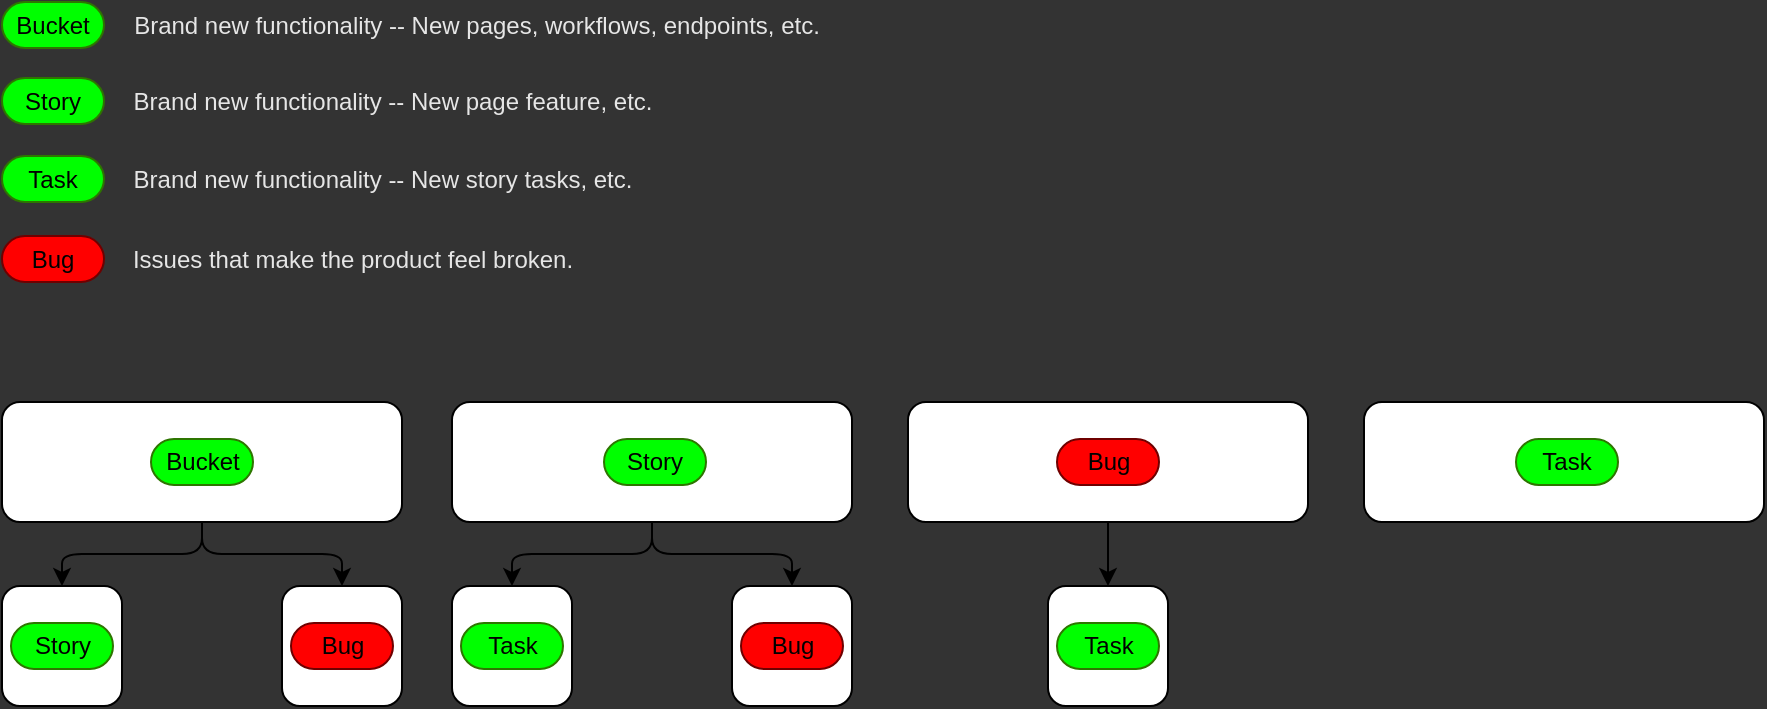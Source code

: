 <mxfile>
    <diagram id="Dkt1tuU8weAfVZM58987" name="Page-1">
        <mxGraphModel dx="916" dy="760" grid="0" gridSize="10" guides="1" tooltips="1" connect="1" arrows="1" fold="1" page="1" pageScale="1" pageWidth="1100" pageHeight="850" background="#333333" math="0" shadow="0">
            <root>
                <mxCell id="0"/>
                <mxCell id="1" parent="0"/>
                <mxCell id="12" style="edgeStyle=orthogonalEdgeStyle;html=1;" parent="1" source="3" target="7" edge="1">
                    <mxGeometry relative="1" as="geometry"/>
                </mxCell>
                <mxCell id="13" style="edgeStyle=orthogonalEdgeStyle;html=1;" parent="1" source="3" target="9" edge="1">
                    <mxGeometry relative="1" as="geometry"/>
                </mxCell>
                <mxCell id="3" value="" style="rounded=1;whiteSpace=wrap;html=1;" parent="1" vertex="1">
                    <mxGeometry x="110" y="349" width="200" height="60" as="geometry"/>
                </mxCell>
                <mxCell id="7" value="" style="rounded=1;whiteSpace=wrap;html=1;" parent="1" vertex="1">
                    <mxGeometry x="110" y="441" width="60" height="60" as="geometry"/>
                </mxCell>
                <mxCell id="9" value="" style="rounded=1;whiteSpace=wrap;html=1;" parent="1" vertex="1">
                    <mxGeometry x="250" y="441" width="60" height="60" as="geometry"/>
                </mxCell>
                <mxCell id="15" style="edgeStyle=orthogonalEdgeStyle;html=1;" parent="1" source="17" target="18" edge="1">
                    <mxGeometry relative="1" as="geometry"/>
                </mxCell>
                <mxCell id="16" style="edgeStyle=orthogonalEdgeStyle;html=1;" parent="1" source="17" target="20" edge="1">
                    <mxGeometry relative="1" as="geometry"/>
                </mxCell>
                <mxCell id="17" value="" style="rounded=1;whiteSpace=wrap;html=1;" parent="1" vertex="1">
                    <mxGeometry x="335" y="349" width="200" height="60" as="geometry"/>
                </mxCell>
                <mxCell id="18" value="" style="rounded=1;whiteSpace=wrap;html=1;" parent="1" vertex="1">
                    <mxGeometry x="335" y="441" width="60" height="60" as="geometry"/>
                </mxCell>
                <mxCell id="20" value="" style="rounded=1;whiteSpace=wrap;html=1;" parent="1" vertex="1">
                    <mxGeometry x="475" y="441" width="60" height="60" as="geometry"/>
                </mxCell>
                <mxCell id="21" style="edgeStyle=orthogonalEdgeStyle;html=1;" parent="1" source="23" target="24" edge="1">
                    <mxGeometry relative="1" as="geometry"/>
                </mxCell>
                <mxCell id="23" value="" style="rounded=1;whiteSpace=wrap;html=1;" parent="1" vertex="1">
                    <mxGeometry x="563" y="349" width="200" height="60" as="geometry"/>
                </mxCell>
                <mxCell id="24" value="" style="rounded=1;whiteSpace=wrap;html=1;" parent="1" vertex="1">
                    <mxGeometry x="633" y="441" width="60" height="60" as="geometry"/>
                </mxCell>
                <mxCell id="26" value="" style="rounded=1;whiteSpace=wrap;html=1;" parent="1" vertex="1">
                    <mxGeometry x="791" y="349" width="200" height="60" as="geometry"/>
                </mxCell>
                <mxCell id="28" value="&lt;font color=&quot;#000000&quot;&gt;Bucket&lt;/font&gt;" style="rounded=1;whiteSpace=wrap;html=1;arcSize=50;strokeColor=#2D7600;fontColor=#ffffff;fillColor=#00FF00;" parent="1" vertex="1">
                    <mxGeometry x="184.5" y="367.5" width="51" height="23" as="geometry"/>
                </mxCell>
                <mxCell id="29" value="&lt;font color=&quot;#000000&quot;&gt;Story&lt;/font&gt;" style="rounded=1;whiteSpace=wrap;html=1;arcSize=50;strokeColor=#2D7600;fontColor=#ffffff;fillColor=#00FF00;" parent="1" vertex="1">
                    <mxGeometry x="114.5" y="459.5" width="51" height="23" as="geometry"/>
                </mxCell>
                <mxCell id="31" value="&lt;font color=&quot;#000000&quot;&gt;Bug&lt;/font&gt;" style="rounded=1;whiteSpace=wrap;html=1;arcSize=50;strokeColor=#6F0000;fontColor=#ffffff;fillColor=#FF0000;" parent="1" vertex="1">
                    <mxGeometry x="254.5" y="459.5" width="51" height="23" as="geometry"/>
                </mxCell>
                <mxCell id="32" value="&lt;font color=&quot;#000000&quot;&gt;Task&lt;/font&gt;" style="rounded=1;whiteSpace=wrap;html=1;arcSize=50;strokeColor=#2D7600;fontColor=#ffffff;fillColor=#00FF00;" parent="1" vertex="1">
                    <mxGeometry x="339.5" y="459.5" width="51" height="23" as="geometry"/>
                </mxCell>
                <mxCell id="33" value="&lt;font color=&quot;#000000&quot;&gt;Bug&lt;/font&gt;" style="rounded=1;whiteSpace=wrap;html=1;arcSize=50;strokeColor=#6F0000;fontColor=#ffffff;fillColor=#FF0000;" parent="1" vertex="1">
                    <mxGeometry x="479.5" y="459.5" width="51" height="23" as="geometry"/>
                </mxCell>
                <mxCell id="34" value="&lt;font color=&quot;#000000&quot;&gt;Story&lt;/font&gt;" style="rounded=1;whiteSpace=wrap;html=1;arcSize=50;strokeColor=#2D7600;fontColor=#ffffff;fillColor=#00FF00;" parent="1" vertex="1">
                    <mxGeometry x="411" y="367.5" width="51" height="23" as="geometry"/>
                </mxCell>
                <mxCell id="35" value="&lt;font color=&quot;#000000&quot;&gt;Bug&lt;/font&gt;" style="rounded=1;whiteSpace=wrap;html=1;arcSize=50;strokeColor=#6F0000;fontColor=#ffffff;fillColor=#FF0000;" parent="1" vertex="1">
                    <mxGeometry x="637.5" y="367.5" width="51" height="23" as="geometry"/>
                </mxCell>
                <mxCell id="36" value="&lt;font color=&quot;#000000&quot;&gt;Task&lt;/font&gt;" style="rounded=1;whiteSpace=wrap;html=1;arcSize=50;strokeColor=#2D7600;fontColor=#ffffff;fillColor=#00FF00;" parent="1" vertex="1">
                    <mxGeometry x="637.5" y="459.5" width="51" height="23" as="geometry"/>
                </mxCell>
                <mxCell id="37" value="&lt;font color=&quot;#000000&quot;&gt;Task&lt;br&gt;&lt;/font&gt;" style="rounded=1;whiteSpace=wrap;html=1;arcSize=50;strokeColor=#2D7600;fontColor=#ffffff;fillColor=#00FF00;" parent="1" vertex="1">
                    <mxGeometry x="867" y="367.5" width="51" height="23" as="geometry"/>
                </mxCell>
                <mxCell id="38" value="&lt;font color=&quot;#000000&quot;&gt;Bucket&lt;/font&gt;" style="rounded=1;whiteSpace=wrap;html=1;arcSize=50;strokeColor=#2D7600;fontColor=#ffffff;fillColor=#00FF00;" vertex="1" parent="1">
                    <mxGeometry x="110" y="149" width="51" height="23" as="geometry"/>
                </mxCell>
                <mxCell id="39" value="&lt;font color=&quot;#000000&quot;&gt;Story&lt;/font&gt;" style="rounded=1;whiteSpace=wrap;html=1;arcSize=50;strokeColor=#2D7600;fontColor=#ffffff;fillColor=#00FF00;" vertex="1" parent="1">
                    <mxGeometry x="110" y="187" width="51" height="23" as="geometry"/>
                </mxCell>
                <mxCell id="40" value="&lt;font color=&quot;#000000&quot;&gt;Task&lt;/font&gt;" style="rounded=1;whiteSpace=wrap;html=1;arcSize=50;strokeColor=#2D7600;fontColor=#ffffff;fillColor=#00FF00;" vertex="1" parent="1">
                    <mxGeometry x="110" y="226" width="51" height="23" as="geometry"/>
                </mxCell>
                <mxCell id="41" value="&lt;font color=&quot;#000000&quot;&gt;Bug&lt;/font&gt;" style="rounded=1;whiteSpace=wrap;html=1;arcSize=50;strokeColor=#6F0000;fontColor=#ffffff;fillColor=#FF0000;" vertex="1" parent="1">
                    <mxGeometry x="110" y="266" width="51" height="23" as="geometry"/>
                </mxCell>
                <mxCell id="44" value="&lt;font color=&quot;#e6e6e6&quot;&gt;Brand new functionality -- New pages, workflows, endpoints, etc.&lt;/font&gt;" style="text;html=1;align=center;verticalAlign=middle;resizable=0;points=[];autosize=1;strokeColor=none;" vertex="1" parent="1">
                    <mxGeometry x="170" y="151.5" width="353" height="18" as="geometry"/>
                </mxCell>
                <mxCell id="45" value="&lt;font color=&quot;#e6e6e6&quot;&gt;Brand new functionality -- New page feature, etc.&lt;/font&gt;" style="text;html=1;align=center;verticalAlign=middle;resizable=0;points=[];autosize=1;strokeColor=none;" vertex="1" parent="1">
                    <mxGeometry x="170" y="189.5" width="269" height="18" as="geometry"/>
                </mxCell>
                <mxCell id="46" value="&lt;font color=&quot;#e6e6e6&quot;&gt;Brand new functionality -- New story tasks, etc.&lt;/font&gt;" style="text;html=1;align=center;verticalAlign=middle;resizable=0;points=[];autosize=1;strokeColor=none;" vertex="1" parent="1">
                    <mxGeometry x="170" y="228.5" width="259" height="18" as="geometry"/>
                </mxCell>
                <mxCell id="47" value="&lt;font color=&quot;#e6e6e6&quot;&gt;Issues that make the product feel broken.&lt;/font&gt;" style="text;html=1;align=center;verticalAlign=middle;resizable=0;points=[];autosize=1;strokeColor=none;" vertex="1" parent="1">
                    <mxGeometry x="170" y="268.5" width="230" height="18" as="geometry"/>
                </mxCell>
            </root>
        </mxGraphModel>
    </diagram>
</mxfile>